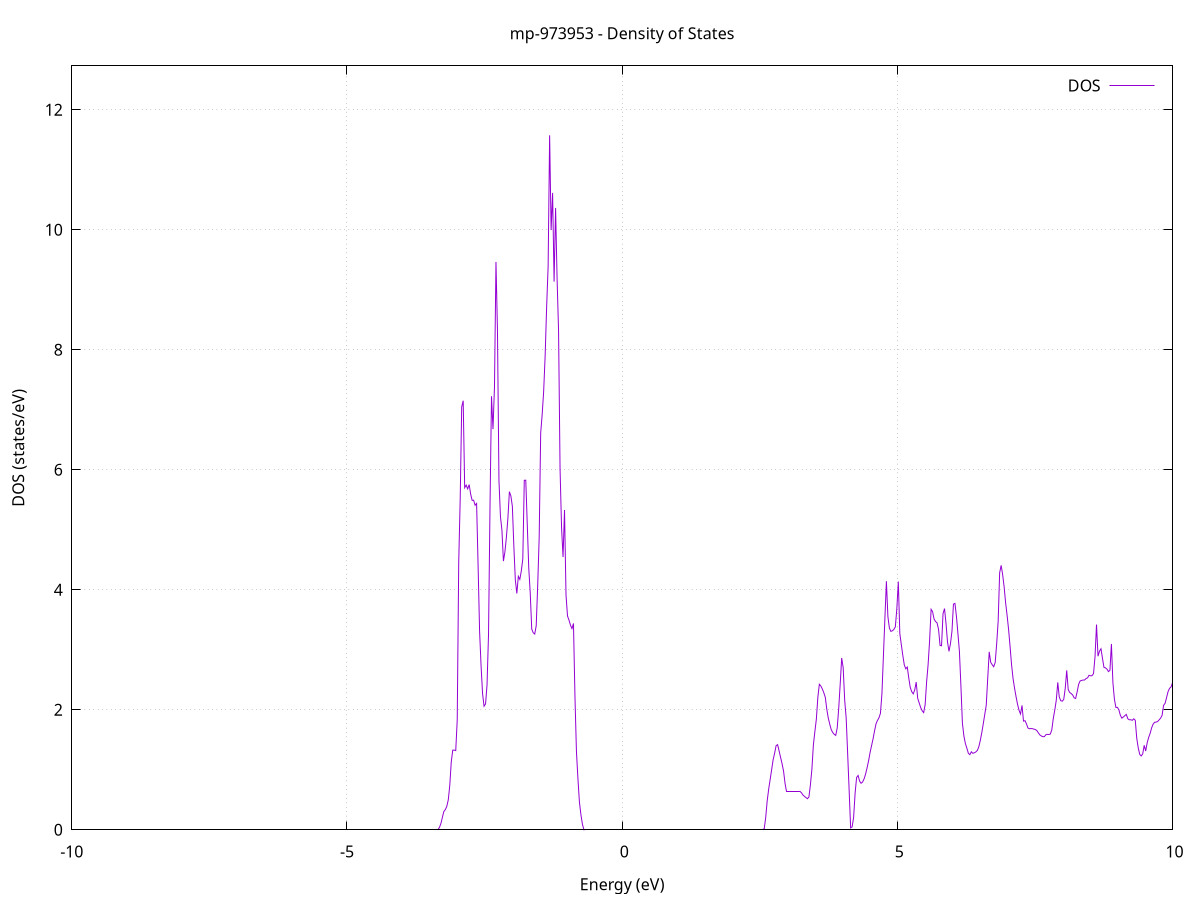 set title 'mp-973953 - Density of States'
set xlabel 'Energy (eV)'
set ylabel 'DOS (states/eV)'
set grid
set xrange [-10:10]
set yrange [0:12.730]
set xzeroaxis lt -1
set terminal png size 800,600
set output 'mp-973953_dos_gnuplot.png'
plot '-' using 1:2 with lines title 'DOS'
-37.952500 0.000000
-37.925400 0.000000
-37.898300 0.000000
-37.871300 0.000000
-37.844200 0.000000
-37.817100 0.000000
-37.790000 0.000000
-37.762900 0.000000
-37.735900 0.000000
-37.708800 0.000000
-37.681700 0.000000
-37.654600 0.000000
-37.627600 0.000000
-37.600500 0.000000
-37.573400 0.000000
-37.546300 0.000000
-37.519300 0.000000
-37.492200 0.000000
-37.465100 0.000000
-37.438000 0.000000
-37.411000 0.000000
-37.383900 0.000000
-37.356800 0.000000
-37.329700 0.000000
-37.302600 0.000000
-37.275600 0.000000
-37.248500 0.000000
-37.221400 0.000000
-37.194300 0.000000
-37.167300 0.000000
-37.140200 0.000000
-37.113100 0.000000
-37.086000 0.000000
-37.059000 0.000000
-37.031900 0.000000
-37.004800 0.000000
-36.977700 0.000000
-36.950600 0.000000
-36.923600 0.000000
-36.896500 0.000000
-36.869400 0.000000
-36.842300 0.000000
-36.815300 0.000000
-36.788200 0.000000
-36.761100 0.000000
-36.734000 0.000000
-36.707000 0.000000
-36.679900 0.000000
-36.652800 0.000000
-36.625700 0.000000
-36.598700 0.000000
-36.571600 0.000000
-36.544500 0.000000
-36.517400 0.000000
-36.490300 0.000000
-36.463300 0.000000
-36.436200 0.000000
-36.409100 0.000000
-36.382000 0.000000
-36.355000 0.000000
-36.327900 0.000000
-36.300800 0.000000
-36.273700 0.000000
-36.246700 0.000000
-36.219600 0.000000
-36.192500 0.000000
-36.165400 0.000000
-36.138300 0.000000
-36.111300 0.000000
-36.084200 0.000000
-36.057100 0.000000
-36.030000 0.000000
-36.003000 0.000000
-35.975900 0.000000
-35.948800 0.000000
-35.921700 0.000000
-35.894700 0.000000
-35.867600 0.000000
-35.840500 0.000000
-35.813400 0.000000
-35.786400 0.000000
-35.759300 0.000000
-35.732200 0.000000
-35.705100 0.000000
-35.678000 0.000000
-35.651000 0.000000
-35.623900 0.000000
-35.596800 0.000000
-35.569700 0.000000
-35.542700 0.000000
-35.515600 0.000000
-35.488500 98.667300
-35.461400 23.560700
-35.434400 0.000000
-35.407300 0.000000
-35.380200 0.000000
-35.353100 0.000000
-35.326000 0.000000
-35.299000 0.000000
-35.271900 0.000000
-35.244800 0.000000
-35.217700 0.000000
-35.190700 0.000000
-35.163600 0.000000
-35.136500 0.000000
-35.109400 0.000000
-35.082400 0.000000
-35.055300 0.000000
-35.028200 0.000000
-35.001100 0.000000
-34.974100 0.000000
-34.947000 0.000000
-34.919900 0.000000
-34.892800 0.000000
-34.865700 0.000000
-34.838700 0.000000
-34.811600 0.000000
-34.784500 0.000000
-34.757400 0.000000
-34.730400 0.000000
-34.703300 0.000000
-34.676200 0.000000
-34.649100 0.000000
-34.622100 0.000000
-34.595000 0.000000
-34.567900 0.000000
-34.540800 0.000000
-34.513700 0.000000
-34.486700 0.000000
-34.459600 0.000000
-34.432500 0.000000
-34.405400 0.000000
-34.378400 0.000000
-34.351300 0.000000
-34.324200 0.000000
-34.297100 0.000000
-34.270100 0.000000
-34.243000 0.000000
-34.215900 0.000000
-34.188800 0.000000
-34.161800 0.000000
-34.134700 0.000000
-34.107600 0.000000
-34.080500 0.000000
-34.053400 0.000000
-34.026400 0.000000
-33.999300 0.000000
-33.972200 0.000000
-33.945100 0.000000
-33.918100 0.000000
-33.891000 0.000000
-33.863900 0.000000
-33.836800 0.000000
-33.809800 0.000000
-33.782700 0.000000
-33.755600 0.000000
-33.728500 0.000000
-33.701400 0.000000
-33.674400 0.000000
-33.647300 0.000000
-33.620200 0.000000
-33.593100 0.000000
-33.566100 0.000000
-33.539000 0.000000
-33.511900 0.000000
-33.484800 0.000000
-33.457800 0.000000
-33.430700 0.000000
-33.403600 0.000000
-33.376500 0.000000
-33.349500 0.000000
-33.322400 0.000000
-33.295300 0.000000
-33.268200 0.000000
-33.241100 0.000000
-33.214100 0.000000
-33.187000 0.000000
-33.159900 0.000000
-33.132800 0.000000
-33.105800 0.000000
-33.078700 0.000000
-33.051600 0.000000
-33.024500 0.000000
-32.997500 0.000000
-32.970400 0.000000
-32.943300 0.000000
-32.916200 0.000000
-32.889100 0.000000
-32.862100 0.000000
-32.835000 0.000000
-32.807900 0.000000
-32.780800 0.000000
-32.753800 0.000000
-32.726700 0.000000
-32.699600 0.000000
-32.672500 0.000000
-32.645500 0.000000
-32.618400 0.000000
-32.591300 0.000000
-32.564200 0.000000
-32.537200 0.000000
-32.510100 0.000000
-32.483000 0.000000
-32.455900 0.000000
-32.428800 0.000000
-32.401800 0.000000
-32.374700 0.000000
-32.347600 0.000000
-32.320500 0.000000
-32.293500 0.000000
-32.266400 0.000000
-32.239300 0.000000
-32.212200 0.000000
-32.185200 0.000000
-32.158100 0.000000
-32.131000 0.000000
-32.103900 0.000000
-32.076800 0.000000
-32.049800 0.000000
-32.022700 0.000000
-31.995600 0.000000
-31.968500 0.000000
-31.941500 0.000000
-31.914400 0.000000
-31.887300 0.000000
-31.860200 0.000000
-31.833200 0.000000
-31.806100 0.000000
-31.779000 0.000000
-31.751900 0.000000
-31.724900 0.000000
-31.697800 0.000000
-31.670700 0.000000
-31.643600 0.000000
-31.616500 0.000000
-31.589500 0.000000
-31.562400 0.000000
-31.535300 0.000000
-31.508200 0.000000
-31.481200 0.000000
-31.454100 0.000000
-31.427000 0.000000
-31.399900 0.000000
-31.372900 0.000000
-31.345800 0.000000
-31.318700 0.000000
-31.291600 0.000000
-31.264500 0.000000
-31.237500 0.000000
-31.210400 0.000000
-31.183300 0.000000
-31.156200 0.000000
-31.129200 0.000000
-31.102100 0.000000
-31.075000 0.000000
-31.047900 0.000000
-31.020900 0.000000
-30.993800 0.000000
-30.966700 0.000000
-30.939600 0.000000
-30.912600 0.000000
-30.885500 0.000000
-30.858400 0.000000
-30.831300 0.000000
-30.804200 0.000000
-30.777200 0.000000
-30.750100 0.000000
-30.723000 0.000000
-30.695900 0.000000
-30.668900 0.000000
-30.641800 0.000000
-30.614700 0.000000
-30.587600 0.000000
-30.560600 0.000000
-30.533500 0.000000
-30.506400 0.000000
-30.479300 0.000000
-30.452200 0.000000
-30.425200 0.000000
-30.398100 0.000000
-30.371000 0.000000
-30.343900 0.000000
-30.316900 0.000000
-30.289800 0.000000
-30.262700 0.000000
-30.235600 0.000000
-30.208600 0.000000
-30.181500 0.000000
-30.154400 0.000000
-30.127300 0.000000
-30.100300 0.000000
-30.073200 0.000000
-30.046100 0.000000
-30.019000 0.000000
-29.991900 0.000000
-29.964900 0.000000
-29.937800 0.000000
-29.910700 0.000000
-29.883600 0.000000
-29.856600 0.000000
-29.829500 0.000000
-29.802400 0.000000
-29.775300 0.000000
-29.748300 0.000000
-29.721200 0.000000
-29.694100 0.000000
-29.667000 0.000000
-29.639900 0.000000
-29.612900 0.000000
-29.585800 0.000000
-29.558700 0.000000
-29.531600 0.000000
-29.504600 0.000000
-29.477500 0.000000
-29.450400 0.000000
-29.423300 0.000000
-29.396300 0.000000
-29.369200 0.000000
-29.342100 0.000000
-29.315000 0.000000
-29.288000 0.000000
-29.260900 0.000000
-29.233800 0.000000
-29.206700 0.000000
-29.179600 0.000000
-29.152600 0.000000
-29.125500 0.000000
-29.098400 0.000000
-29.071300 0.000000
-29.044300 0.000000
-29.017200 0.000000
-28.990100 0.000000
-28.963000 0.000000
-28.936000 0.000000
-28.908900 0.000000
-28.881800 0.000000
-28.854700 0.000000
-28.827600 0.000000
-28.800600 0.000000
-28.773500 0.000000
-28.746400 0.000000
-28.719300 0.000000
-28.692300 0.000000
-28.665200 0.000000
-28.638100 0.000000
-28.611000 0.000000
-28.584000 0.000000
-28.556900 0.000000
-28.529800 0.000000
-28.502700 0.000000
-28.475700 0.000000
-28.448600 0.000000
-28.421500 0.000000
-28.394400 0.000000
-28.367300 0.000000
-28.340300 0.000000
-28.313200 0.000000
-28.286100 0.000000
-28.259000 0.000000
-28.232000 0.000000
-28.204900 0.000000
-28.177800 0.000000
-28.150700 0.000000
-28.123700 0.000000
-28.096600 0.000000
-28.069500 0.000000
-28.042400 0.000000
-28.015300 0.000000
-27.988300 0.000000
-27.961200 0.000000
-27.934100 0.000000
-27.907000 0.000000
-27.880000 0.000000
-27.852900 0.000000
-27.825800 0.000000
-27.798700 0.000000
-27.771700 0.000000
-27.744600 0.000000
-27.717500 0.000000
-27.690400 0.000000
-27.663400 0.000000
-27.636300 0.000000
-27.609200 0.000000
-27.582100 0.000000
-27.555000 0.000000
-27.528000 0.000000
-27.500900 0.000000
-27.473800 0.000000
-27.446700 0.000000
-27.419700 0.000000
-27.392600 0.000000
-27.365500 0.000000
-27.338400 0.000000
-27.311400 0.000000
-27.284300 0.000000
-27.257200 0.000000
-27.230100 0.000000
-27.203000 0.000000
-27.176000 0.000000
-27.148900 0.000000
-27.121800 0.000000
-27.094700 0.000000
-27.067700 0.000000
-27.040600 0.000000
-27.013500 0.000000
-26.986400 0.000000
-26.959400 0.000000
-26.932300 0.000000
-26.905200 0.000000
-26.878100 0.000000
-26.851100 0.000000
-26.824000 0.000000
-26.796900 0.000000
-26.769800 0.000000
-26.742700 0.000000
-26.715700 0.000000
-26.688600 0.000000
-26.661500 0.000000
-26.634400 0.000000
-26.607400 0.000000
-26.580300 0.000000
-26.553200 0.000000
-26.526100 0.000000
-26.499100 0.000000
-26.472000 0.000000
-26.444900 0.000000
-26.417800 0.000000
-26.390700 0.000000
-26.363700 0.000000
-26.336600 0.000000
-26.309500 0.000000
-26.282400 0.000000
-26.255400 0.000000
-26.228300 0.000000
-26.201200 0.000000
-26.174100 0.000000
-26.147100 0.000000
-26.120000 0.000000
-26.092900 0.000000
-26.065800 0.000000
-26.038800 0.000000
-26.011700 0.000000
-25.984600 0.000000
-25.957500 0.000000
-25.930400 0.000000
-25.903400 0.000000
-25.876300 0.000000
-25.849200 0.000000
-25.822100 0.000000
-25.795100 0.000000
-25.768000 0.000000
-25.740900 0.000000
-25.713800 0.000000
-25.686800 0.000000
-25.659700 0.000000
-25.632600 0.000000
-25.605500 0.000000
-25.578400 0.000000
-25.551400 0.000000
-25.524300 0.000000
-25.497200 0.000000
-25.470100 0.000000
-25.443100 0.000000
-25.416000 0.000000
-25.388900 0.000000
-25.361800 0.000000
-25.334800 0.000000
-25.307700 0.000000
-25.280600 0.000000
-25.253500 0.000000
-25.226500 0.000000
-25.199400 0.000000
-25.172300 0.000000
-25.145200 0.000000
-25.118100 0.000000
-25.091100 0.000000
-25.064000 0.000000
-25.036900 0.000000
-25.009800 0.000000
-24.982800 0.000000
-24.955700 0.000000
-24.928600 0.000000
-24.901500 0.000000
-24.874500 0.000000
-24.847400 0.000000
-24.820300 0.000000
-24.793200 0.000000
-24.766100 0.000000
-24.739100 0.000000
-24.712000 0.000000
-24.684900 0.000000
-24.657800 0.000000
-24.630800 0.000000
-24.603700 0.000000
-24.576600 0.000000
-24.549500 0.000000
-24.522500 0.000000
-24.495400 0.000000
-24.468300 0.000000
-24.441200 0.000000
-24.414200 0.000000
-24.387100 0.000000
-24.360000 0.000000
-24.332900 0.000000
-24.305800 0.000000
-24.278800 0.000000
-24.251700 0.000000
-24.224600 0.000000
-24.197500 0.000000
-24.170500 0.000000
-24.143400 0.000000
-24.116300 0.000000
-24.089200 0.000000
-24.062200 0.000000
-24.035100 0.000000
-24.008000 0.000000
-23.980900 0.000000
-23.953800 0.000000
-23.926800 0.000000
-23.899700 0.000000
-23.872600 0.000000
-23.845500 0.000000
-23.818500 0.000000
-23.791400 0.000000
-23.764300 0.000000
-23.737200 0.000000
-23.710200 0.000000
-23.683100 0.000000
-23.656000 0.000000
-23.628900 0.000000
-23.601900 0.000000
-23.574800 0.000000
-23.547700 0.000000
-23.520600 0.000000
-23.493500 0.000000
-23.466500 0.000000
-23.439400 0.000000
-23.412300 0.000000
-23.385200 0.000000
-23.358200 0.000000
-23.331100 0.000000
-23.304000 0.000000
-23.276900 0.000000
-23.249900 0.000000
-23.222800 0.000000
-23.195700 0.000000
-23.168600 0.000000
-23.141500 0.000000
-23.114500 0.000000
-23.087400 0.000000
-23.060300 0.000000
-23.033200 0.000000
-23.006200 0.000000
-22.979100 0.000000
-22.952000 0.000000
-22.924900 0.000000
-22.897900 0.000000
-22.870800 0.000000
-22.843700 0.000000
-22.816600 0.000000
-22.789600 0.000000
-22.762500 0.000000
-22.735400 0.000000
-22.708300 0.000000
-22.681200 0.000000
-22.654200 0.000000
-22.627100 0.000000
-22.600000 0.000000
-22.572900 0.000000
-22.545900 0.000000
-22.518800 0.000000
-22.491700 0.000000
-22.464600 0.000000
-22.437600 0.000000
-22.410500 0.000000
-22.383400 0.000000
-22.356300 0.000000
-22.329200 0.000000
-22.302200 0.000000
-22.275100 0.000000
-22.248000 0.000000
-22.220900 0.000000
-22.193900 0.000000
-22.166800 0.000000
-22.139700 0.000000
-22.112600 0.000000
-22.085600 0.000000
-22.058500 0.000000
-22.031400 0.000000
-22.004300 0.000000
-21.977300 0.000000
-21.950200 0.000000
-21.923100 0.000000
-21.896000 0.000000
-21.868900 0.000000
-21.841900 0.000000
-21.814800 0.000000
-21.787700 0.000000
-21.760600 0.000000
-21.733600 0.000000
-21.706500 0.000000
-21.679400 0.000000
-21.652300 0.000000
-21.625300 0.000000
-21.598200 0.000000
-21.571100 0.000000
-21.544000 0.000000
-21.516900 0.000000
-21.489900 0.000000
-21.462800 0.000000
-21.435700 0.000000
-21.408600 0.000000
-21.381600 0.000000
-21.354500 0.000000
-21.327400 0.000000
-21.300300 0.000000
-21.273300 0.000000
-21.246200 0.000000
-21.219100 0.000000
-21.192000 0.000000
-21.164900 0.000000
-21.137900 0.000000
-21.110800 0.000000
-21.083700 0.000000
-21.056600 0.000000
-21.029600 0.000000
-21.002500 0.000000
-20.975400 0.000000
-20.948300 0.000000
-20.921300 0.000000
-20.894200 0.000000
-20.867100 0.000000
-20.840000 0.000000
-20.813000 0.000000
-20.785900 0.000000
-20.758800 0.000000
-20.731700 0.000000
-20.704600 0.000000
-20.677600 0.000000
-20.650500 0.000000
-20.623400 0.000000
-20.596300 0.000000
-20.569300 0.000000
-20.542200 0.000000
-20.515100 0.000000
-20.488000 0.000000
-20.461000 0.000000
-20.433900 0.000000
-20.406800 0.000000
-20.379700 0.000000
-20.352600 0.000000
-20.325600 0.000000
-20.298500 0.000000
-20.271400 0.000000
-20.244300 0.000000
-20.217300 0.000000
-20.190200 0.000000
-20.163100 0.000000
-20.136000 0.000000
-20.109000 0.000000
-20.081900 0.000000
-20.054800 0.000000
-20.027700 0.000000
-20.000700 0.000000
-19.973600 0.000000
-19.946500 0.000000
-19.919400 0.000000
-19.892300 0.000000
-19.865300 0.000000
-19.838200 0.000000
-19.811100 0.000000
-19.784000 0.000000
-19.757000 0.000000
-19.729900 0.000000
-19.702800 0.000000
-19.675700 0.000000
-19.648700 0.000000
-19.621600 0.000000
-19.594500 0.000000
-19.567400 0.000000
-19.540300 0.000000
-19.513300 0.000000
-19.486200 0.000000
-19.459100 0.000000
-19.432000 0.000000
-19.405000 0.000000
-19.377900 0.000000
-19.350800 0.000000
-19.323700 0.000000
-19.296700 0.000000
-19.269600 0.000000
-19.242500 0.000000
-19.215400 0.000000
-19.188400 0.000000
-19.161300 0.000000
-19.134200 0.000000
-19.107100 0.000000
-19.080000 0.000000
-19.053000 0.000000
-19.025900 0.000000
-18.998800 0.000000
-18.971700 0.000000
-18.944700 0.000000
-18.917600 0.000000
-18.890500 0.000000
-18.863400 0.000000
-18.836400 0.000000
-18.809300 0.000000
-18.782200 0.000000
-18.755100 0.000000
-18.728000 0.000000
-18.701000 0.000000
-18.673900 0.000000
-18.646800 0.000000
-18.619700 0.000000
-18.592700 0.000000
-18.565600 0.000000
-18.538500 0.000000
-18.511400 0.000000
-18.484400 0.000000
-18.457300 0.000000
-18.430200 0.000000
-18.403100 0.000000
-18.376100 0.000000
-18.349000 0.000000
-18.321900 0.000000
-18.294800 0.000000
-18.267700 0.000000
-18.240700 0.000000
-18.213600 0.000000
-18.186500 0.000000
-18.159400 0.000000
-18.132400 0.000000
-18.105300 0.000000
-18.078200 0.000000
-18.051100 0.000000
-18.024100 0.000000
-17.997000 0.000000
-17.969900 0.000000
-17.942800 0.000000
-17.915700 0.000000
-17.888700 0.000000
-17.861600 0.000000
-17.834500 0.000000
-17.807400 0.000000
-17.780400 0.000000
-17.753300 0.000000
-17.726200 0.000000
-17.699100 0.000000
-17.672100 0.000000
-17.645000 0.000000
-17.617900 0.000000
-17.590800 0.000000
-17.563800 0.000000
-17.536700 0.000000
-17.509600 0.000000
-17.482500 0.000000
-17.455400 0.000000
-17.428400 0.000000
-17.401300 0.000000
-17.374200 0.000000
-17.347100 0.000000
-17.320100 0.000000
-17.293000 0.000000
-17.265900 0.000000
-17.238800 0.000000
-17.211800 0.000000
-17.184700 0.000000
-17.157600 5.300700
-17.130500 10.111700
-17.103400 11.414100
-17.076400 13.218800
-17.049300 17.007200
-17.022200 17.891700
-16.995100 2.400600
-16.968100 6.398100
-16.941000 15.091100
-16.913900 23.829600
-16.886800 16.858400
-16.859800 10.174200
-16.832700 0.000000
-16.805600 4.344800
-16.778500 9.119900
-16.751500 12.571700
-16.724400 2.780500
-16.697300 2.205700
-16.670200 1.638500
-16.643100 1.638700
-16.616100 1.638900
-16.589000 1.639100
-16.561900 1.639300
-16.534800 1.639500
-16.507800 1.930800
-16.480700 2.132400
-16.453600 2.132400
-16.426500 2.132500
-16.399500 2.132600
-16.372400 2.132700
-16.345300 5.650200
-16.318200 5.650000
-16.291100 0.000000
-16.264100 0.000000
-16.237000 0.000000
-16.209900 0.000000
-16.182800 0.000000
-16.155800 0.000000
-16.128700 0.000000
-16.101600 0.000000
-16.074500 0.000000
-16.047500 0.000000
-16.020400 0.000000
-15.993300 0.000000
-15.966200 0.000000
-15.939200 0.000000
-15.912100 0.000000
-15.885000 0.000000
-15.857900 0.000000
-15.830800 0.000000
-15.803800 0.000000
-15.776700 0.000000
-15.749600 0.000000
-15.722500 0.000000
-15.695500 0.000000
-15.668400 0.000000
-15.641300 0.000000
-15.614200 0.000000
-15.587200 0.000000
-15.560100 0.000000
-15.533000 0.000000
-15.505900 0.000000
-15.478800 0.000000
-15.451800 0.000000
-15.424700 0.000000
-15.397600 0.000000
-15.370500 0.000000
-15.343500 0.000000
-15.316400 0.000000
-15.289300 0.000000
-15.262200 0.000000
-15.235200 0.000000
-15.208100 0.000000
-15.181000 0.000000
-15.153900 0.000000
-15.126900 0.000000
-15.099800 0.000000
-15.072700 0.000000
-15.045600 0.000000
-15.018500 0.000000
-14.991500 0.000000
-14.964400 0.000000
-14.937300 0.000000
-14.910200 0.000000
-14.883200 0.000000
-14.856100 0.000000
-14.829000 0.000000
-14.801900 0.000000
-14.774900 0.000000
-14.747800 0.000000
-14.720700 0.000000
-14.693600 0.000000
-14.666500 0.000000
-14.639500 0.000000
-14.612400 0.000000
-14.585300 0.000000
-14.558200 0.000000
-14.531200 0.000000
-14.504100 0.000000
-14.477000 0.000000
-14.449900 0.000000
-14.422900 0.000000
-14.395800 0.000000
-14.368700 0.000000
-14.341600 0.000000
-14.314600 0.000000
-14.287500 0.000000
-14.260400 0.000000
-14.233300 0.000000
-14.206200 0.000000
-14.179200 0.000000
-14.152100 0.000000
-14.125000 0.000000
-14.097900 0.000000
-14.070900 0.000000
-14.043800 0.000000
-14.016700 0.000000
-13.989600 0.000000
-13.962600 0.000000
-13.935500 0.000000
-13.908400 0.000000
-13.881300 0.000000
-13.854200 0.000000
-13.827200 0.000000
-13.800100 0.000000
-13.773000 0.000000
-13.745900 0.000000
-13.718900 0.000200
-13.691800 0.129500
-13.664700 0.522100
-13.637600 0.728200
-13.610600 1.465800
-13.583500 2.361800
-13.556400 2.185900
-13.529300 2.381200
-13.502300 2.811100
-13.475200 3.300300
-13.448100 4.052500
-13.421000 8.917300
-13.393900 9.231800
-13.366900 11.779500
-13.339800 8.518000
-13.312700 9.796300
-13.285600 4.493900
-13.258600 1.970300
-13.231500 0.712800
-13.204400 3.314000
-13.177300 9.054200
-13.150300 13.102900
-13.123200 14.237900
-13.096100 10.352500
-13.069000 8.696200
-13.041900 7.944200
-13.014900 3.804700
-12.987800 2.804100
-12.960700 0.000000
-12.933600 0.000000
-12.906600 0.000000
-12.879500 0.000000
-12.852400 0.000000
-12.825300 0.000000
-12.798300 0.000000
-12.771200 0.000000
-12.744100 0.000000
-12.717000 0.000000
-12.690000 0.000000
-12.662900 0.000000
-12.635800 0.000000
-12.608700 0.000000
-12.581600 0.000000
-12.554600 0.000000
-12.527500 0.000000
-12.500400 0.000000
-12.473300 0.000000
-12.446300 0.000000
-12.419200 0.000000
-12.392100 0.000000
-12.365000 0.000000
-12.338000 0.000000
-12.310900 0.000000
-12.283800 0.000000
-12.256700 0.000000
-12.229600 0.000000
-12.202600 0.000000
-12.175500 0.000000
-12.148400 0.000000
-12.121300 0.000000
-12.094300 0.000000
-12.067200 0.000000
-12.040100 0.000000
-12.013000 0.000000
-11.986000 0.000000
-11.958900 0.000000
-11.931800 0.000000
-11.904700 0.000000
-11.877700 0.000000
-11.850600 0.000000
-11.823500 0.000000
-11.796400 0.000000
-11.769300 0.000000
-11.742300 0.000000
-11.715200 0.000000
-11.688100 0.000000
-11.661000 0.000000
-11.634000 0.000000
-11.606900 0.000000
-11.579800 0.000000
-11.552700 0.000000
-11.525700 0.000000
-11.498600 0.000000
-11.471500 0.000000
-11.444400 0.000000
-11.417300 0.000000
-11.390300 0.000000
-11.363200 0.000000
-11.336100 0.000000
-11.309000 0.000000
-11.282000 0.000000
-11.254900 0.000000
-11.227800 0.000000
-11.200700 0.000000
-11.173700 0.000000
-11.146600 0.000000
-11.119500 0.000000
-11.092400 0.000000
-11.065400 0.000000
-11.038300 0.000000
-11.011200 0.000000
-10.984100 0.000000
-10.957000 0.000000
-10.930000 0.000000
-10.902900 0.000000
-10.875800 0.000000
-10.848700 0.000000
-10.821700 0.000000
-10.794600 0.000000
-10.767500 0.000000
-10.740400 0.000000
-10.713400 0.000000
-10.686300 0.000000
-10.659200 0.000000
-10.632100 0.000000
-10.605000 0.000000
-10.578000 0.000000
-10.550900 0.000000
-10.523800 0.000000
-10.496700 0.000000
-10.469700 0.000000
-10.442600 0.000000
-10.415500 0.000000
-10.388400 0.000000
-10.361400 0.000000
-10.334300 0.000000
-10.307200 0.000000
-10.280100 0.000000
-10.253100 0.000000
-10.226000 0.000000
-10.198900 0.000000
-10.171800 0.000000
-10.144700 0.000000
-10.117700 0.000000
-10.090600 0.000000
-10.063500 0.000000
-10.036400 0.000000
-10.009400 0.000000
-9.982300 0.000000
-9.955200 0.000000
-9.928100 0.000000
-9.901100 0.000000
-9.874000 0.000000
-9.846900 0.000000
-9.819800 0.000000
-9.792700 0.000000
-9.765700 0.000000
-9.738600 0.000000
-9.711500 0.000000
-9.684400 0.000000
-9.657400 0.000000
-9.630300 0.000000
-9.603200 0.000000
-9.576100 0.000000
-9.549100 0.000000
-9.522000 0.000000
-9.494900 0.000000
-9.467800 0.000000
-9.440800 0.000000
-9.413700 0.000000
-9.386600 0.000000
-9.359500 0.000000
-9.332400 0.000000
-9.305400 0.000000
-9.278300 0.000000
-9.251200 0.000000
-9.224100 0.000000
-9.197100 0.000000
-9.170000 0.000000
-9.142900 0.000000
-9.115800 0.000000
-9.088800 0.000000
-9.061700 0.000000
-9.034600 0.000000
-9.007500 0.000000
-8.980400 0.000000
-8.953400 0.000000
-8.926300 0.000000
-8.899200 0.000000
-8.872100 0.000000
-8.845100 0.000000
-8.818000 0.000000
-8.790900 0.000000
-8.763800 0.000000
-8.736800 0.000000
-8.709700 0.000000
-8.682600 0.000000
-8.655500 0.000000
-8.628500 0.000000
-8.601400 0.000000
-8.574300 0.000000
-8.547200 0.000000
-8.520100 0.000000
-8.493100 0.000000
-8.466000 0.000000
-8.438900 0.000000
-8.411800 0.000000
-8.384800 0.000000
-8.357700 0.000000
-8.330600 0.000000
-8.303500 0.000000
-8.276500 0.000000
-8.249400 0.000000
-8.222300 0.000000
-8.195200 0.000000
-8.168100 0.000000
-8.141100 0.000000
-8.114000 0.000000
-8.086900 0.000000
-8.059800 0.000000
-8.032800 0.000000
-8.005700 0.000000
-7.978600 0.000000
-7.951500 0.000000
-7.924500 0.000000
-7.897400 0.000000
-7.870300 0.000000
-7.843200 0.000000
-7.816200 0.000000
-7.789100 0.000000
-7.762000 0.000000
-7.734900 0.000000
-7.707800 0.000000
-7.680800 0.000000
-7.653700 0.000000
-7.626600 0.000000
-7.599500 0.000000
-7.572500 0.000000
-7.545400 0.000000
-7.518300 0.000000
-7.491200 0.000000
-7.464200 0.000000
-7.437100 0.000000
-7.410000 0.000000
-7.382900 0.000000
-7.355800 0.000000
-7.328800 0.000000
-7.301700 0.000000
-7.274600 0.000000
-7.247500 0.000000
-7.220500 0.000000
-7.193400 0.000000
-7.166300 0.000000
-7.139200 0.000000
-7.112200 0.000000
-7.085100 0.000000
-7.058000 0.000000
-7.030900 0.000000
-7.003900 0.000000
-6.976800 0.000000
-6.949700 0.000000
-6.922600 0.000000
-6.895500 0.000000
-6.868500 0.000000
-6.841400 0.000000
-6.814300 0.000000
-6.787200 0.000000
-6.760200 0.000000
-6.733100 0.000000
-6.706000 0.000000
-6.678900 0.000000
-6.651900 0.000000
-6.624800 0.000000
-6.597700 0.000000
-6.570600 0.000000
-6.543500 0.000000
-6.516500 0.000000
-6.489400 0.000000
-6.462300 0.000000
-6.435200 0.000000
-6.408200 0.000000
-6.381100 0.000000
-6.354000 0.000000
-6.326900 0.000000
-6.299900 0.000000
-6.272800 0.000000
-6.245700 0.000000
-6.218600 0.000000
-6.191600 0.000000
-6.164500 0.000000
-6.137400 0.000000
-6.110300 0.000000
-6.083200 0.000000
-6.056200 0.000000
-6.029100 0.000000
-6.002000 0.000000
-5.974900 0.000000
-5.947900 0.000000
-5.920800 0.000000
-5.893700 0.000000
-5.866600 0.000000
-5.839600 0.000000
-5.812500 0.000000
-5.785400 0.000000
-5.758300 0.000000
-5.731200 0.000000
-5.704200 0.000000
-5.677100 0.000000
-5.650000 0.000000
-5.622900 0.000000
-5.595900 0.000000
-5.568800 0.000000
-5.541700 0.000000
-5.514600 0.000000
-5.487600 0.000000
-5.460500 0.000000
-5.433400 0.000000
-5.406300 0.000000
-5.379200 0.000000
-5.352200 0.000000
-5.325100 0.000000
-5.298000 0.000000
-5.270900 0.000000
-5.243900 0.000000
-5.216800 0.000000
-5.189700 0.000000
-5.162600 0.000000
-5.135600 0.000000
-5.108500 0.000000
-5.081400 0.000000
-5.054300 0.000000
-5.027300 0.000000
-5.000200 0.000000
-4.973100 0.000000
-4.946000 0.000000
-4.918900 0.000000
-4.891900 0.000000
-4.864800 0.000000
-4.837700 0.000000
-4.810600 0.000000
-4.783600 0.000000
-4.756500 0.000000
-4.729400 0.000000
-4.702300 0.000000
-4.675300 0.000000
-4.648200 0.000000
-4.621100 0.000000
-4.594000 0.000000
-4.566900 0.000000
-4.539900 0.000000
-4.512800 0.000000
-4.485700 0.000000
-4.458600 0.000000
-4.431600 0.000000
-4.404500 0.000000
-4.377400 0.000000
-4.350300 0.000000
-4.323300 0.000000
-4.296200 0.000000
-4.269100 0.000000
-4.242000 0.000000
-4.215000 0.000000
-4.187900 0.000000
-4.160800 0.000000
-4.133700 0.000000
-4.106600 0.000000
-4.079600 0.000000
-4.052500 0.000000
-4.025400 0.000000
-3.998300 0.000000
-3.971300 0.000000
-3.944200 0.000000
-3.917100 0.000000
-3.890000 0.000000
-3.863000 0.000000
-3.835900 0.000000
-3.808800 0.000000
-3.781700 0.000000
-3.754600 0.000000
-3.727600 0.000000
-3.700500 0.000000
-3.673400 0.000000
-3.646300 0.000000
-3.619300 0.000000
-3.592200 0.000000
-3.565100 0.000000
-3.538000 0.000000
-3.511000 0.000000
-3.483900 0.000000
-3.456800 0.000000
-3.429700 0.000000
-3.402700 0.000000
-3.375600 0.000000
-3.348500 0.003400
-3.321400 0.035400
-3.294300 0.100800
-3.267300 0.201700
-3.240200 0.303300
-3.213100 0.336200
-3.186000 0.389700
-3.159000 0.499700
-3.131900 0.741000
-3.104800 1.132900
-3.077700 1.328400
-3.050700 1.325900
-3.023600 1.320700
-2.996500 1.830300
-2.969400 4.455300
-2.942300 5.520300
-2.915300 7.049000
-2.888200 7.150200
-2.861100 5.700500
-2.834000 5.743700
-2.807000 5.680900
-2.779900 5.752500
-2.752800 5.595100
-2.725700 5.489700
-2.698700 5.492100
-2.671600 5.407700
-2.644500 5.437900
-2.617400 4.401100
-2.590400 3.312900
-2.563300 2.730900
-2.536200 2.270200
-2.509100 2.058400
-2.482000 2.096900
-2.455000 2.413800
-2.427900 3.256700
-2.400800 5.396400
-2.373700 7.223600
-2.346700 6.676500
-2.319600 7.380700
-2.292500 9.462600
-2.265400 8.321800
-2.238400 5.826400
-2.211300 5.220500
-2.184200 4.990400
-2.157100 4.476800
-2.130000 4.630500
-2.103000 4.876300
-2.075900 5.192500
-2.048800 5.634600
-2.021700 5.563100
-1.994700 5.389900
-1.967600 4.720600
-1.940500 4.159700
-1.913400 3.938100
-1.886400 4.223300
-1.859300 4.172000
-1.832200 4.312900
-1.805100 4.513200
-1.778100 5.823600
-1.751000 5.825600
-1.723900 5.088700
-1.696800 4.358900
-1.669700 3.941300
-1.642700 3.343400
-1.615600 3.283100
-1.588500 3.262100
-1.561400 3.400100
-1.534400 4.070800
-1.507300 4.878900
-1.480200 6.609400
-1.453100 6.920400
-1.426100 7.305300
-1.399000 7.899500
-1.371900 8.715400
-1.344800 9.389800
-1.317700 11.572300
-1.290700 9.993700
-1.263600 10.612900
-1.236500 9.134000
-1.209400 10.362100
-1.182400 9.192700
-1.155300 8.320000
-1.128200 6.018600
-1.101100 5.038900
-1.074100 4.546200
-1.047000 5.329100
-1.019900 3.910200
-0.992800 3.562800
-0.965800 3.493700
-0.938700 3.410200
-0.911600 3.352000
-0.884500 3.438400
-0.857400 2.222200
-0.830400 1.303000
-0.803300 0.849700
-0.776200 0.460700
-0.749100 0.251600
-0.722100 0.093900
-0.695000 0.000100
-0.667900 0.000000
-0.640800 0.000000
-0.613800 0.000000
-0.586700 0.000000
-0.559600 0.000000
-0.532500 0.000000
-0.505400 0.000000
-0.478400 0.000000
-0.451300 0.000000
-0.424200 0.000000
-0.397100 0.000000
-0.370100 0.000000
-0.343000 0.000000
-0.315900 0.000000
-0.288800 0.000000
-0.261800 0.000000
-0.234700 0.000000
-0.207600 0.000000
-0.180500 0.000000
-0.153500 0.000000
-0.126400 0.000000
-0.099300 0.000000
-0.072200 0.000000
-0.045100 0.000000
-0.018100 0.000000
0.009000 0.000000
0.036100 0.000000
0.063200 0.000000
0.090200 0.000000
0.117300 0.000000
0.144400 0.000000
0.171500 0.000000
0.198500 0.000000
0.225600 0.000000
0.252700 0.000000
0.279800 0.000000
0.306900 0.000000
0.333900 0.000000
0.361000 0.000000
0.388100 0.000000
0.415200 0.000000
0.442200 0.000000
0.469300 0.000000
0.496400 0.000000
0.523500 0.000000
0.550500 0.000000
0.577600 0.000000
0.604700 0.000000
0.631800 0.000000
0.658800 0.000000
0.685900 0.000000
0.713000 0.000000
0.740100 0.000000
0.767200 0.000000
0.794200 0.000000
0.821300 0.000000
0.848400 0.000000
0.875500 0.000000
0.902500 0.000000
0.929600 0.000000
0.956700 0.000000
0.983800 0.000000
1.010800 0.000000
1.037900 0.000000
1.065000 0.000000
1.092100 0.000000
1.119200 0.000000
1.146200 0.000000
1.173300 0.000000
1.200400 0.000000
1.227500 0.000000
1.254500 0.000000
1.281600 0.000000
1.308700 0.000000
1.335800 0.000000
1.362800 0.000000
1.389900 0.000000
1.417000 0.000000
1.444100 0.000000
1.471100 0.000000
1.498200 0.000000
1.525300 0.000000
1.552400 0.000000
1.579500 0.000000
1.606500 0.000000
1.633600 0.000000
1.660700 0.000000
1.687800 0.000000
1.714800 0.000000
1.741900 0.000000
1.769000 0.000000
1.796100 0.000000
1.823100 0.000000
1.850200 0.000000
1.877300 0.000000
1.904400 0.000000
1.931500 0.000000
1.958500 0.000000
1.985600 0.000000
2.012700 0.000000
2.039800 0.000000
2.066800 0.000000
2.093900 0.000000
2.121000 0.000000
2.148100 0.000000
2.175100 0.000000
2.202200 0.000000
2.229300 0.000000
2.256400 0.000000
2.283400 0.000000
2.310500 0.000000
2.337600 0.000000
2.364700 0.000000
2.391800 0.000000
2.418800 0.000000
2.445900 0.000000
2.473000 0.000000
2.500100 0.000000
2.527100 0.000000
2.554200 0.000000
2.581300 0.015300
2.608400 0.202300
2.635400 0.480600
2.662500 0.677100
2.689600 0.839700
2.716700 1.003200
2.743800 1.167800
2.770800 1.278700
2.797900 1.403100
2.825000 1.418700
2.852100 1.312500
2.879100 1.206000
2.906200 1.099200
2.933300 0.975300
2.960400 0.770000
2.987400 0.641000
3.014500 0.641000
3.041600 0.641100
3.068700 0.641100
3.095700 0.641100
3.122800 0.641200
3.149900 0.641200
3.177000 0.641200
3.204100 0.641200
3.231100 0.639700
3.258200 0.616300
3.285300 0.579600
3.312400 0.556600
3.339400 0.537000
3.366500 0.517700
3.393600 0.545500
3.420700 0.748600
3.447700 1.009000
3.474800 1.413400
3.501900 1.635600
3.529000 1.844500
3.556100 2.209700
3.583100 2.425200
3.610200 2.396100
3.637300 2.346600
3.664400 2.283400
3.691400 2.207100
3.718500 2.007800
3.745600 1.861000
3.772700 1.757800
3.799700 1.667200
3.826800 1.620200
3.853900 1.589900
3.881000 1.572400
3.908000 1.699300
3.935100 2.022800
3.962200 2.430600
3.989300 2.862800
4.016400 2.699500
4.043400 2.162600
4.070500 1.864400
4.097600 1.268300
4.124700 0.657200
4.151700 0.031200
4.178800 0.048900
4.205900 0.204700
4.233000 0.610100
4.260000 0.871700
4.287100 0.905500
4.314200 0.812400
4.341300 0.775100
4.368400 0.795100
4.395400 0.847100
4.422500 0.924900
4.449600 1.029000
4.476700 1.143400
4.503700 1.281500
4.530800 1.397200
4.557900 1.509500
4.585000 1.641200
4.612000 1.762200
4.639100 1.822100
4.666200 1.866100
4.693300 1.940900
4.720300 2.267200
4.747400 2.899200
4.774500 3.527700
4.801600 4.141500
4.828700 3.553600
4.855700 3.363200
4.882800 3.305900
4.909900 3.316200
4.937000 3.339000
4.964000 3.381400
4.991100 3.682500
5.018200 4.136400
5.045300 3.271200
5.072300 3.087300
5.099400 2.907000
5.126500 2.749000
5.153600 2.682200
5.180700 2.712000
5.207700 2.531900
5.234800 2.372900
5.261900 2.301300
5.289000 2.264700
5.316000 2.330000
5.343100 2.461200
5.370200 2.191400
5.397300 2.113700
5.424300 2.037400
5.451400 1.982800
5.478500 1.951900
5.505600 2.085700
5.532600 2.468400
5.559700 2.755500
5.586800 3.155400
5.613900 3.674100
5.641000 3.633100
5.668000 3.509800
5.695100 3.470500
5.722200 3.447000
5.749300 3.339100
5.776300 3.071600
5.803400 3.066800
5.830500 3.600400
5.857600 3.686600
5.884600 3.438700
5.911700 3.131100
5.938800 2.973000
5.965900 3.104000
5.993000 3.308400
6.020000 3.760800
6.047100 3.772500
6.074200 3.555100
6.101300 3.268300
6.128300 2.971400
6.155400 2.398300
6.182500 1.777500
6.209600 1.563600
6.236600 1.437400
6.263700 1.360000
6.290800 1.274600
6.317900 1.251600
6.344900 1.299400
6.372000 1.274200
6.399100 1.283200
6.426200 1.296900
6.453300 1.322100
6.480300 1.382000
6.507400 1.487100
6.534500 1.616400
6.561600 1.766200
6.588600 1.921500
6.615700 2.075600
6.642800 2.528100
6.669900 2.965400
6.696900 2.790500
6.724000 2.751600
6.751100 2.716800
6.778200 2.787500
6.805300 3.098900
6.832300 3.475700
6.859400 4.282100
6.886500 4.406500
6.913600 4.253700
6.940600 4.048200
6.967700 3.784500
6.994800 3.571600
7.021900 3.337200
7.048900 3.052900
7.076000 2.748300
7.103100 2.518400
7.130200 2.358700
7.157200 2.219200
7.184300 2.091500
7.211400 1.992200
7.238500 1.929000
7.265600 2.072700
7.292600 1.810600
7.319700 1.818300
7.346800 1.763800
7.373900 1.695200
7.400900 1.683800
7.428000 1.687100
7.455100 1.684800
7.482200 1.676900
7.509200 1.670800
7.536300 1.651900
7.563400 1.613600
7.590500 1.579800
7.617600 1.562900
7.644600 1.551200
7.671700 1.552700
7.698800 1.583200
7.725900 1.590500
7.752900 1.587800
7.780000 1.594500
7.807100 1.666200
7.834200 1.857100
7.861200 1.997000
7.888300 2.158300
7.915400 2.456400
7.942500 2.212700
7.969500 2.151100
7.996600 2.142900
8.023700 2.172400
8.050800 2.352700
8.077900 2.656100
8.104900 2.336400
8.132000 2.287900
8.159100 2.269600
8.186200 2.246000
8.213200 2.197200
8.240300 2.189000
8.267400 2.299600
8.294500 2.423400
8.321500 2.480400
8.348600 2.489600
8.375700 2.495000
8.402800 2.496600
8.429900 2.520800
8.456900 2.532100
8.484000 2.575000
8.511100 2.565300
8.538200 2.567400
8.565200 2.604800
8.592300 2.883200
8.619400 3.419900
8.646500 2.892600
8.673500 2.976300
8.700600 3.016300
8.727700 2.856400
8.754800 2.706700
8.781800 2.697700
8.808900 2.677500
8.836000 2.635700
8.863100 2.657400
8.890200 3.096900
8.917200 2.451900
8.944300 2.176800
8.971400 2.038600
8.998500 2.039900
9.025500 1.999200
9.052600 1.908000
9.079700 1.859800
9.106800 1.879400
9.133800 1.901300
9.160900 1.922600
9.188000 1.850600
9.215100 1.832800
9.242200 1.833700
9.269200 1.823900
9.296300 1.849300
9.323400 1.824400
9.350500 1.524300
9.377500 1.365300
9.404600 1.255400
9.431700 1.230200
9.458800 1.265500
9.485800 1.407700
9.512900 1.312400
9.540000 1.450600
9.567100 1.539200
9.594100 1.607800
9.621200 1.699100
9.648300 1.761300
9.675400 1.791400
9.702500 1.794000
9.729500 1.803900
9.756600 1.831200
9.783700 1.860500
9.810800 1.906000
9.837800 2.072700
9.864900 2.107000
9.892000 2.201800
9.919100 2.302200
9.946100 2.356500
9.973200 2.380200
10.000300 2.450100
10.027400 2.773200
10.054500 2.837100
10.081500 2.834800
10.108600 2.812800
10.135700 2.799100
10.162800 2.812100
10.189800 2.864900
10.216900 2.907200
10.244000 2.871200
10.271100 2.910000
10.298100 2.836300
10.325200 2.724800
10.352300 2.607600
10.379400 2.533500
10.406500 2.613800
10.433500 2.558200
10.460600 2.483000
10.487700 2.601700
10.514800 2.830700
10.541800 3.264500
10.568900 3.597500
10.596000 3.676400
10.623100 3.585700
10.650100 3.486000
10.677200 3.395100
10.704300 3.208100
10.731400 3.042400
10.758400 2.928700
10.785500 2.969400
10.812600 3.117700
10.839700 3.047900
10.866800 2.912000
10.893800 3.122800
10.920900 2.827900
10.948000 2.839000
10.975100 2.917700
11.002100 2.902700
11.029200 2.733400
11.056300 2.899800
11.083400 3.082100
11.110400 3.324000
11.137500 3.550200
11.164600 3.895100
11.191700 3.669000
11.218800 3.823100
11.245800 4.412900
11.272900 4.598200
11.300000 4.322700
11.327100 4.214000
11.354100 4.594100
11.381200 4.238400
11.408300 3.489600
11.435400 2.802500
11.462400 2.344900
11.489500 1.898300
11.516600 1.526200
11.543700 1.355700
11.570700 1.288000
11.597800 1.270600
11.624900 1.313700
11.652000 1.453300
11.679100 1.686300
11.706100 1.846500
11.733200 1.917800
11.760300 1.977100
11.787400 2.029600
11.814400 2.080900
11.841500 2.426000
11.868600 2.202500
11.895700 2.143800
11.922700 2.096900
11.949800 1.968800
11.976900 1.851200
12.004000 1.831500
12.031100 1.879700
12.058100 1.953600
12.085200 2.029100
12.112300 2.114600
12.139400 2.221400
12.166400 2.459600
12.193500 2.489000
12.220600 2.521600
12.247700 2.507700
12.274700 2.426100
12.301800 2.233100
12.328900 2.003600
12.356000 1.802000
12.383000 1.663100
12.410100 1.560700
12.437200 1.521300
12.464300 1.495200
12.491400 1.479000
12.518400 1.472700
12.545500 1.473800
12.572600 1.580000
12.599700 1.922000
12.626700 2.455000
12.653800 2.852800
12.680900 3.276800
12.708000 3.525500
12.735000 3.343200
12.762100 2.641500
12.789200 2.520500
12.816300 2.703700
12.843400 2.771800
12.870400 2.600400
12.897500 2.512200
12.924600 2.559100
12.951700 2.828400
12.978700 3.051000
13.005800 3.081600
13.032900 3.029800
13.060000 2.811200
13.087000 2.666200
13.114100 2.486800
13.141200 2.095300
13.168300 1.789900
13.195300 1.687500
13.222400 1.670400
13.249500 1.697500
13.276600 1.761600
13.303700 1.828900
13.330700 1.616300
13.357800 1.268100
13.384900 0.892900
13.412000 0.565500
13.439000 0.325600
13.466100 0.124900
13.493200 0.025500
13.520300 0.014200
13.547300 0.006200
13.574400 0.001400
13.601500 0.000000
13.628600 0.000000
13.655700 0.000000
13.682700 0.000000
13.709800 0.000000
13.736900 0.000000
13.764000 0.000000
13.791000 0.000000
13.818100 0.000000
13.845200 0.000000
13.872300 0.000000
13.899300 0.000000
13.926400 0.000000
13.953500 0.000000
13.980600 0.000000
14.007600 0.000000
14.034700 0.000000
14.061800 0.000000
14.088900 0.000000
14.116000 0.000000
14.143000 0.000000
14.170100 0.000000
14.197200 0.000000
14.224300 0.000000
14.251300 0.000000
14.278400 0.000000
14.305500 0.000000
14.332600 0.000000
14.359600 0.000000
14.386700 0.000000
14.413800 0.000000
14.440900 0.000000
14.468000 0.000000
14.495000 0.000000
14.522100 0.000000
14.549200 0.000000
14.576300 0.000000
14.603300 0.000000
14.630400 0.000000
14.657500 0.000000
14.684600 0.000000
14.711600 0.000000
14.738700 0.000000
14.765800 0.000000
14.792900 0.000000
14.819900 0.000000
14.847000 0.000000
14.874100 0.000000
14.901200 0.000000
14.928300 0.000000
14.955300 0.000000
14.982400 0.000000
15.009500 0.000000
15.036600 0.000000
15.063600 0.000000
15.090700 0.000000
15.117800 0.000000
15.144900 0.000000
15.171900 0.000000
15.199000 0.000000
15.226100 0.000000
15.253200 0.000000
15.280300 0.000000
15.307300 0.000000
15.334400 0.000000
15.361500 0.000000
15.388600 0.000000
15.415600 0.000000
15.442700 0.000000
15.469800 0.000000
15.496900 0.000000
15.523900 0.000000
15.551000 0.000000
15.578100 0.000000
15.605200 0.000000
15.632200 0.000000
15.659300 0.000000
15.686400 0.000000
15.713500 0.000000
15.740600 0.000000
15.767600 0.000000
15.794700 0.000000
15.821800 0.000000
15.848900 0.000000
15.875900 0.000000
15.903000 0.000000
15.930100 0.000000
15.957200 0.000000
15.984200 0.000000
16.011300 0.000000
16.038400 0.000000
16.065500 0.000000
16.092600 0.000000
16.119600 0.000000
16.146700 0.000000
16.173800 0.000000
16.200900 0.000000
e
